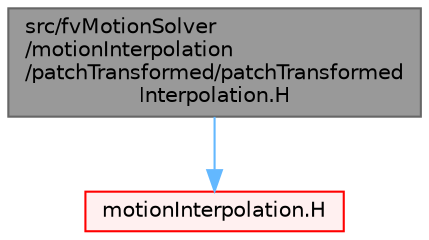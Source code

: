 digraph "src/fvMotionSolver/motionInterpolation/patchTransformed/patchTransformedInterpolation.H"
{
 // LATEX_PDF_SIZE
  bgcolor="transparent";
  edge [fontname=Helvetica,fontsize=10,labelfontname=Helvetica,labelfontsize=10];
  node [fontname=Helvetica,fontsize=10,shape=box,height=0.2,width=0.4];
  Node1 [id="Node000001",label="src/fvMotionSolver\l/motionInterpolation\l/patchTransformed/patchTransformed\lInterpolation.H",height=0.2,width=0.4,color="gray40", fillcolor="grey60", style="filled", fontcolor="black",tooltip=" "];
  Node1 -> Node2 [id="edge1_Node000001_Node000002",color="steelblue1",style="solid",tooltip=" "];
  Node2 [id="Node000002",label="motionInterpolation.H",height=0.2,width=0.4,color="red", fillcolor="#FFF0F0", style="filled",URL="$motionInterpolation_8H.html",tooltip=" "];
}
